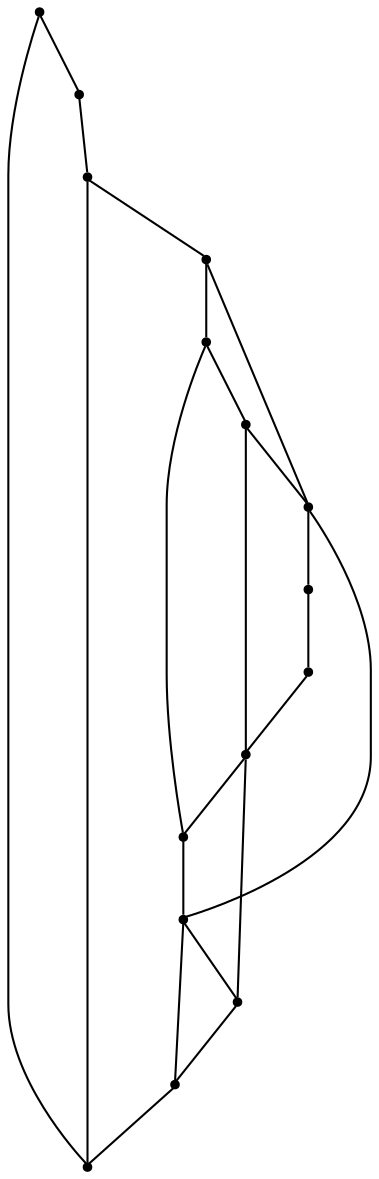 graph {
  node [shape=point,comment="{\"directed\":false,\"doi\":\"10.1007/978-3-319-73915-1_15\",\"figure\":\"9 (1)\"}"]

  v0 [pos="858.1450277121867,333.66747865057266"]
  v1 [pos="275.6605916459475,333.66747865057266"]
  v2 [pos="816.5384265398537,375.27259224659014"]
  v3 [pos="774.9317617791032,416.8784927396325"]
  v4 [pos="733.3251606067703,458.4805779743722"]
  v5 [pos="691.7205942638038,416.8784927396325"]
  v6 [pos="670.9152270540621,396.07566966838806"]
  v7 [pos="608.5063268131416,458.4805779743722"]
  v8 [pos="566.8986287406034,500.08673281796814"]
  v9 [pos="546.0994931957962,479.28573789132713"]
  v10 [pos="483.68955964308805,416.8784927396325"]
  v11 [pos="442.0829266765463,458.4805779743722"]
  v12 [pos="379.6729931238381,396.0756696683881"]
  v13 [pos="358.8696607434629,416.8784927396325"]
  v14 [pos="317.26719281828036,375.27259224659014"]

  v0 -- v1 [id="-1",pos="858.1450277121867,333.66747865057266 275.6605916459475,333.66747865057266 275.6605916459475,333.66747865057266 275.6605916459475,333.66747865057266"]
  v2 -- v0 [id="-5",pos="816.5384265398537,375.27259224659014 858.1450277121867,333.66747865057266 858.1450277121867,333.66747865057266 858.1450277121867,333.66747865057266"]
  v11 -- v7 [id="-12",pos="442.0829266765463,458.4805779743722 608.5063268131416,458.4805779743722 608.5063268131416,458.4805779743722 608.5063268131416,458.4805779743722"]
  v7 -- v4 [id="-13",pos="608.5063268131416,458.4805779743722 733.3251606067703,458.4805779743722 733.3251606067703,458.4805779743722 733.3251606067703,458.4805779743722"]
  v13 -- v10 [id="-17",pos="358.8696607434629,416.8784927396325 483.68955964308805,416.8784927396325 483.68955964308805,416.8784927396325 483.68955964308805,416.8784927396325"]
  v10 -- v5 [id="-18",pos="483.68955964308805,416.8784927396325 691.7205942638038,416.8784927396325 691.7205942638038,416.8784927396325 691.7205942638038,416.8784927396325"]
  v5 -- v3 [id="-19",pos="691.7205942638038,416.8784927396325 774.9317617791032,416.8784927396325 774.9317617791032,416.8784927396325 774.9317617791032,416.8784927396325"]
  v12 -- v6 [id="-22",pos="379.6729931238381,396.0756696683881 670.9152270540621,396.07566966838806 670.9152270540621,396.07566966838806 670.9152270540621,396.07566966838806"]
  v14 -- v2 [id="-25",pos="317.26719281828036,375.27259224659014 816.5384265398537,375.27259224659014 816.5384265398537,375.27259224659014 816.5384265398537,375.27259224659014"]
  v3 -- v2 [id="-27",pos="774.9317617791032,416.8784927396325 816.5384265398537,375.27259224659014 816.5384265398537,375.27259224659014 816.5384265398537,375.27259224659014"]
  v1 -- v14 [id="-33",pos="275.6605916459475,333.66747865057266 317.26719281828036,375.27259224659014 317.26719281828036,375.27259224659014 317.26719281828036,375.27259224659014"]
  v14 -- v13 [id="-34",pos="317.26719281828036,375.27259224659014 358.8696607434629,416.8784927396325 358.8696607434629,416.8784927396325 358.8696607434629,416.8784927396325"]
  v13 -- v12 [id="-41",pos="358.8696607434629,416.8784927396325 379.6729931238381,396.0756696683881 379.6729931238381,396.0756696683881 379.6729931238381,396.0756696683881"]
  v12 -- v11 [id="-45",pos="379.6729931238381,396.0756696683881 442.0829266765463,458.4805779743722 442.0829266765463,458.4805779743722 442.0829266765463,458.4805779743722"]
  v4 -- v3 [id="-49",pos="733.3251606067703,458.4805779743722 774.9317617791032,416.8784927396325 774.9317617791032,416.8784927396325 774.9317617791032,416.8784927396325"]
  v11 -- v10 [id="-51",pos="442.0829266765463,458.4805779743722 483.68955964308805,416.8784927396325 483.68955964308805,416.8784927396325 483.68955964308805,416.8784927396325"]
  v10 -- v9 [id="-56",pos="483.68955964308805,416.8784927396325 546.0994931957962,479.28573789132713 546.0994931957962,479.28573789132713 546.0994931957962,479.28573789132713"]
  v9 -- v8 [id="-57",pos="546.0994931957962,479.28573789132713 566.8986287406034,500.08673281796814 566.8986287406034,500.08673281796814 566.8986287406034,500.08673281796814"]
  v8 -- v7 [id="-66",pos="566.8986287406034,500.08673281796814 608.5063268131416,458.4805779743722 608.5063268131416,458.4805779743722 608.5063268131416,458.4805779743722"]
  v7 -- v6 [id="-67",pos="608.5063268131416,458.4805779743722 670.9152270540621,396.07566966838806 670.9152270540621,396.07566966838806 670.9152270540621,396.07566966838806"]
  v5 -- v4 [id="-75",pos="691.7205942638038,416.8784927396325 733.3251606067703,458.4805779743722 733.3251606067703,458.4805779743722 733.3251606067703,458.4805779743722"]
  v6 -- v5 [id="-77",pos="670.9152270540621,396.07566966838806 691.7205942638038,416.8784927396325 691.7205942638038,416.8784927396325 691.7205942638038,416.8784927396325"]
}